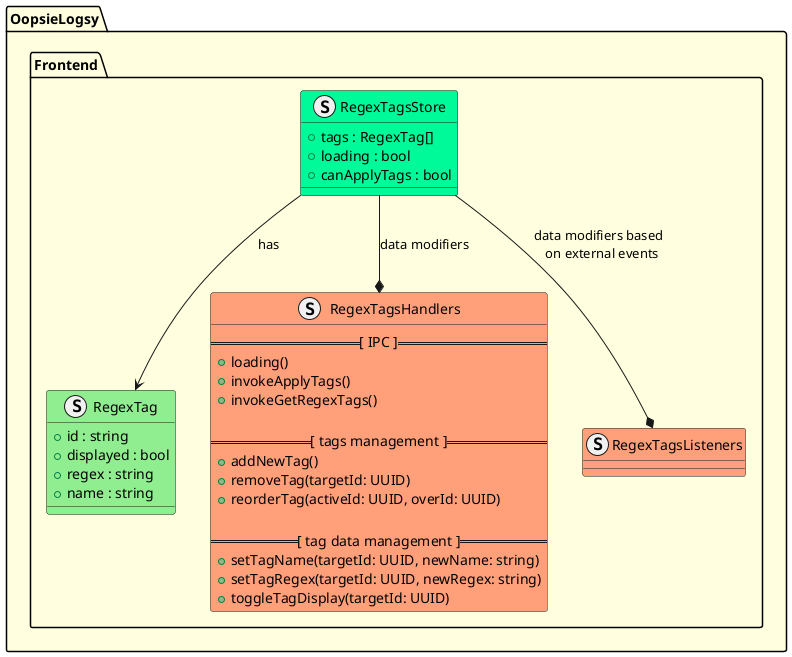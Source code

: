 @startuml RegexTags

package OopsieLogsy #LightYellow {
    package Frontend {
        struct RegexTag #LightGreen {
            + id : string
            + displayed : bool
            + regex : string
            + name : string
        }

        struct RegexTagsStore #MediumSpringGreen {
            + tags : RegexTag[]
            + loading : bool
            + canApplyTags : bool
        }

        struct RegexTagsHandlers #LightSalmon {
            ==[ IPC ]==
            + loading()
            + invokeApplyTags()
            + invokeGetRegexTags()

            ==[ tags management ]==
            + addNewTag()
            + removeTag(targetId: UUID)
            + reorderTag(activeId: UUID, overId: UUID)

            ==[ tag data management ]==
            + setTagName(targetId: UUID, newName: string)
            + setTagRegex(targetId: UUID, newRegex: string)
            + toggleTagDisplay(targetId: UUID)
        }

        struct RegexTagsListeners #LightSalmon {
        }

        RegexTagsStore -down-* RegexTagsHandlers : data modifiers
        RegexTagsStore -down-* RegexTagsListeners : data modifiers based \n on external events
        RegexTagsStore -down-> RegexTag : has
    }
}

@enduml